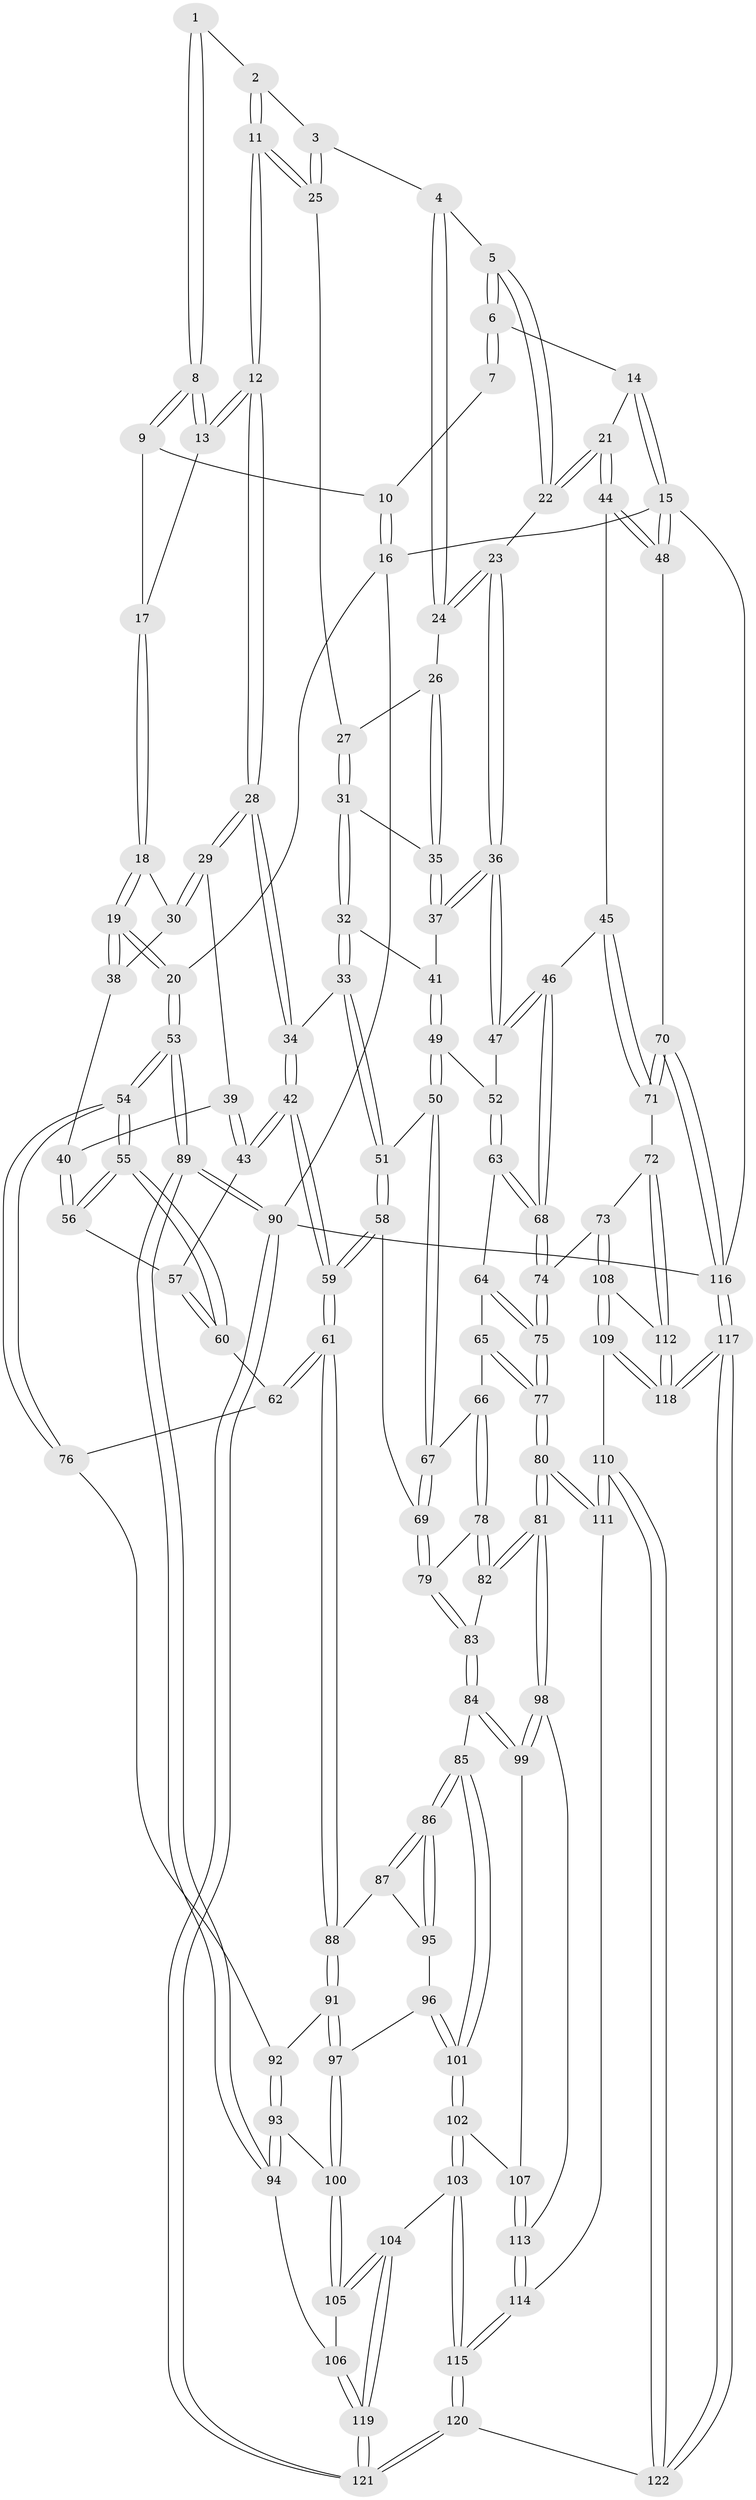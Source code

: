 // Generated by graph-tools (version 1.1) at 2025/51/03/09/25 03:51:11]
// undirected, 122 vertices, 302 edges
graph export_dot {
graph [start="1"]
  node [color=gray90,style=filled];
  1 [pos="+0.42590681571324074+0"];
  2 [pos="+0.42622297521624236+0"];
  3 [pos="+0.5100956647501587+0.0742370387285535"];
  4 [pos="+0.6919348313715933+0"];
  5 [pos="+0.7540894229346667+0"];
  6 [pos="+0.7560992124960078+0"];
  7 [pos="+0.38968297992091827+0"];
  8 [pos="+0.37268059799857695+0.11273697399190258"];
  9 [pos="+0.22200928737287798+0"];
  10 [pos="+0.22192153212658133+0"];
  11 [pos="+0.44174144803325505+0.14067258573405503"];
  12 [pos="+0.39745977214126255+0.1613859986625517"];
  13 [pos="+0.3733675977359888+0.12148322347625118"];
  14 [pos="+0.9262492232854247+0"];
  15 [pos="+1+0"];
  16 [pos="+0+0"];
  17 [pos="+0.1997430812589037+0.04886369366452524"];
  18 [pos="+0.18380909875942036+0.08941139955729258"];
  19 [pos="+0+0"];
  20 [pos="+0+0"];
  21 [pos="+0.9432290414390649+0.20293057315141622"];
  22 [pos="+0.8620930214216658+0.18268528773178283"];
  23 [pos="+0.7954873364562699+0.2149454404280744"];
  24 [pos="+0.6705446172794923+0.04999532260245854"];
  25 [pos="+0.4973082568979392+0.1277108856602408"];
  26 [pos="+0.6215288806117205+0.13941262686113629"];
  27 [pos="+0.5043904596517225+0.1317606224013297"];
  28 [pos="+0.35801129657158876+0.2488489346906222"];
  29 [pos="+0.2272858737109283+0.20044076874925867"];
  30 [pos="+0.17538348234900797+0.12661468276702575"];
  31 [pos="+0.5335552475471158+0.22165846317617716"];
  32 [pos="+0.537749130755169+0.28758248869987196"];
  33 [pos="+0.36882517460148234+0.27363487152388255"];
  34 [pos="+0.3649295488407942+0.27101480067099093"];
  35 [pos="+0.6314145542111081+0.16919194638372906"];
  36 [pos="+0.7476134950547053+0.2610016504356015"];
  37 [pos="+0.6517784896917288+0.20983662193265204"];
  38 [pos="+0.08454147267423409+0.16431497371145204"];
  39 [pos="+0.19207210360868873+0.25390511464653"];
  40 [pos="+0.05454649756820684+0.29895661225798675"];
  41 [pos="+0.5428199719573322+0.2909763893438555"];
  42 [pos="+0.2864854164011417+0.3658391361934233"];
  43 [pos="+0.1940691703560503+0.358202901474541"];
  44 [pos="+1+0.25899994260317194"];
  45 [pos="+0.8800132184229001+0.41601838961291265"];
  46 [pos="+0.8761069827208895+0.41756436206071496"];
  47 [pos="+0.7393052769468716+0.3270541746106839"];
  48 [pos="+1+0.2545870832355206"];
  49 [pos="+0.5670294591129001+0.3447276838165497"];
  50 [pos="+0.4999910328149921+0.43277477340883164"];
  51 [pos="+0.419708523577063+0.37485796745197875"];
  52 [pos="+0.6828342388683282+0.3789570823254995"];
  53 [pos="+0+0.44498412437152807"];
  54 [pos="+0+0.4432075844211075"];
  55 [pos="+0+0.3778775903197577"];
  56 [pos="+0.05262239047466726+0.30209677650742967"];
  57 [pos="+0.19004073991775286+0.36026981399948776"];
  58 [pos="+0.3400959388130728+0.50637619783813"];
  59 [pos="+0.2988005047144866+0.5022460984989051"];
  60 [pos="+0.16683576193349328+0.4100308075907107"];
  61 [pos="+0.2557867858786642+0.5313252969094452"];
  62 [pos="+0.17109940566899798+0.47925545173079215"];
  63 [pos="+0.6806602670905609+0.40971306480920194"];
  64 [pos="+0.6408672490147479+0.4617661036297344"];
  65 [pos="+0.5756545166169684+0.4960264590680548"];
  66 [pos="+0.5263710442328405+0.4907650860842831"];
  67 [pos="+0.5015972443784211+0.45438526844344285"];
  68 [pos="+0.8113505572305109+0.5808422581794777"];
  69 [pos="+0.35348862483964727+0.5122509972747658"];
  70 [pos="+1+0.6453232580882204"];
  71 [pos="+1+0.6427110882129847"];
  72 [pos="+1+0.6532943385663194"];
  73 [pos="+0.8927692516350686+0.6342629381875003"];
  74 [pos="+0.8113763464494944+0.5871488414510112"];
  75 [pos="+0.708629205369324+0.6391339019964908"];
  76 [pos="+0.031864044098905565+0.5092250557081621"];
  77 [pos="+0.6725896549629611+0.6679574040895373"];
  78 [pos="+0.5110170534732409+0.536523019307844"];
  79 [pos="+0.4000062973326542+0.570185852899428"];
  80 [pos="+0.6077378809981572+0.7561884214152536"];
  81 [pos="+0.5924400820280199+0.7489849221180338"];
  82 [pos="+0.523550019219949+0.6025346989320287"];
  83 [pos="+0.40451196274344164+0.5950408392928948"];
  84 [pos="+0.39972552958753266+0.6666370222068027"];
  85 [pos="+0.39751306290837307+0.6672398061269523"];
  86 [pos="+0.39305443987769234+0.6649656764169095"];
  87 [pos="+0.3203097321044846+0.612794696087049"];
  88 [pos="+0.252478514553004+0.5427764970215552"];
  89 [pos="+0+0.7745013545692756"];
  90 [pos="+0+1"];
  91 [pos="+0.22494357649506513+0.596371187818798"];
  92 [pos="+0.06731282571317392+0.5487575322022652"];
  93 [pos="+0.11700718922871264+0.658625656016874"];
  94 [pos="+0+0.7613248778790832"];
  95 [pos="+0.3152873733780642+0.6472462300128609"];
  96 [pos="+0.23625532495658752+0.6581339609171138"];
  97 [pos="+0.2148364828048635+0.6380641442796711"];
  98 [pos="+0.5838919689312148+0.7479660619346211"];
  99 [pos="+0.5040513105583284+0.7306345971559697"];
  100 [pos="+0.1759976297956518+0.6620645645441884"];
  101 [pos="+0.300365168953184+0.739636695218197"];
  102 [pos="+0.2987525607589791+0.7620359952675583"];
  103 [pos="+0.23624112505029382+0.8365526708081862"];
  104 [pos="+0.21811776629004145+0.8364996840875358"];
  105 [pos="+0.16520002898266972+0.7839477911238991"];
  106 [pos="+0.003759072732129788+0.7787330186310956"];
  107 [pos="+0.3726673559227395+0.7981575719795212"];
  108 [pos="+0.8355157114306836+0.7809052593918779"];
  109 [pos="+0.6624847890347332+0.8317077347281848"];
  110 [pos="+0.6335356016019987+0.8250863068168816"];
  111 [pos="+0.6167506716520648+0.7847787913759253"];
  112 [pos="+0.8994219946124085+0.8351745848748564"];
  113 [pos="+0.38490536779149603+0.8586872245357235"];
  114 [pos="+0.37986553798024597+0.8948228262868099"];
  115 [pos="+0.3491636401368887+0.9716108545473147"];
  116 [pos="+1+1"];
  117 [pos="+1+1"];
  118 [pos="+0.9329618862796943+0.9963890414029406"];
  119 [pos="+0.14623241386150995+0.9091559567524171"];
  120 [pos="+0.39298587364764004+1"];
  121 [pos="+0+1"];
  122 [pos="+0.5236053247850724+1"];
  1 -- 2;
  1 -- 8;
  1 -- 8;
  2 -- 3;
  2 -- 11;
  2 -- 11;
  3 -- 4;
  3 -- 25;
  3 -- 25;
  4 -- 5;
  4 -- 24;
  4 -- 24;
  5 -- 6;
  5 -- 6;
  5 -- 22;
  5 -- 22;
  6 -- 7;
  6 -- 7;
  6 -- 14;
  7 -- 10;
  8 -- 9;
  8 -- 9;
  8 -- 13;
  8 -- 13;
  9 -- 10;
  9 -- 17;
  10 -- 16;
  10 -- 16;
  11 -- 12;
  11 -- 12;
  11 -- 25;
  11 -- 25;
  12 -- 13;
  12 -- 13;
  12 -- 28;
  12 -- 28;
  13 -- 17;
  14 -- 15;
  14 -- 15;
  14 -- 21;
  15 -- 16;
  15 -- 48;
  15 -- 48;
  15 -- 116;
  16 -- 20;
  16 -- 90;
  17 -- 18;
  17 -- 18;
  18 -- 19;
  18 -- 19;
  18 -- 30;
  19 -- 20;
  19 -- 20;
  19 -- 38;
  19 -- 38;
  20 -- 53;
  20 -- 53;
  21 -- 22;
  21 -- 22;
  21 -- 44;
  21 -- 44;
  22 -- 23;
  23 -- 24;
  23 -- 24;
  23 -- 36;
  23 -- 36;
  24 -- 26;
  25 -- 27;
  26 -- 27;
  26 -- 35;
  26 -- 35;
  27 -- 31;
  27 -- 31;
  28 -- 29;
  28 -- 29;
  28 -- 34;
  28 -- 34;
  29 -- 30;
  29 -- 30;
  29 -- 39;
  30 -- 38;
  31 -- 32;
  31 -- 32;
  31 -- 35;
  32 -- 33;
  32 -- 33;
  32 -- 41;
  33 -- 34;
  33 -- 51;
  33 -- 51;
  34 -- 42;
  34 -- 42;
  35 -- 37;
  35 -- 37;
  36 -- 37;
  36 -- 37;
  36 -- 47;
  36 -- 47;
  37 -- 41;
  38 -- 40;
  39 -- 40;
  39 -- 43;
  39 -- 43;
  40 -- 56;
  40 -- 56;
  41 -- 49;
  41 -- 49;
  42 -- 43;
  42 -- 43;
  42 -- 59;
  42 -- 59;
  43 -- 57;
  44 -- 45;
  44 -- 48;
  44 -- 48;
  45 -- 46;
  45 -- 71;
  45 -- 71;
  46 -- 47;
  46 -- 47;
  46 -- 68;
  46 -- 68;
  47 -- 52;
  48 -- 70;
  49 -- 50;
  49 -- 50;
  49 -- 52;
  50 -- 51;
  50 -- 67;
  50 -- 67;
  51 -- 58;
  51 -- 58;
  52 -- 63;
  52 -- 63;
  53 -- 54;
  53 -- 54;
  53 -- 89;
  53 -- 89;
  54 -- 55;
  54 -- 55;
  54 -- 76;
  54 -- 76;
  55 -- 56;
  55 -- 56;
  55 -- 60;
  55 -- 60;
  56 -- 57;
  57 -- 60;
  57 -- 60;
  58 -- 59;
  58 -- 59;
  58 -- 69;
  59 -- 61;
  59 -- 61;
  60 -- 62;
  61 -- 62;
  61 -- 62;
  61 -- 88;
  61 -- 88;
  62 -- 76;
  63 -- 64;
  63 -- 68;
  63 -- 68;
  64 -- 65;
  64 -- 75;
  64 -- 75;
  65 -- 66;
  65 -- 77;
  65 -- 77;
  66 -- 67;
  66 -- 78;
  66 -- 78;
  67 -- 69;
  67 -- 69;
  68 -- 74;
  68 -- 74;
  69 -- 79;
  69 -- 79;
  70 -- 71;
  70 -- 71;
  70 -- 116;
  70 -- 116;
  71 -- 72;
  72 -- 73;
  72 -- 112;
  72 -- 112;
  73 -- 74;
  73 -- 108;
  73 -- 108;
  74 -- 75;
  74 -- 75;
  75 -- 77;
  75 -- 77;
  76 -- 92;
  77 -- 80;
  77 -- 80;
  78 -- 79;
  78 -- 82;
  78 -- 82;
  79 -- 83;
  79 -- 83;
  80 -- 81;
  80 -- 81;
  80 -- 111;
  80 -- 111;
  81 -- 82;
  81 -- 82;
  81 -- 98;
  81 -- 98;
  82 -- 83;
  83 -- 84;
  83 -- 84;
  84 -- 85;
  84 -- 99;
  84 -- 99;
  85 -- 86;
  85 -- 86;
  85 -- 101;
  85 -- 101;
  86 -- 87;
  86 -- 87;
  86 -- 95;
  86 -- 95;
  87 -- 88;
  87 -- 95;
  88 -- 91;
  88 -- 91;
  89 -- 90;
  89 -- 90;
  89 -- 94;
  89 -- 94;
  90 -- 121;
  90 -- 121;
  90 -- 116;
  91 -- 92;
  91 -- 97;
  91 -- 97;
  92 -- 93;
  92 -- 93;
  93 -- 94;
  93 -- 94;
  93 -- 100;
  94 -- 106;
  95 -- 96;
  96 -- 97;
  96 -- 101;
  96 -- 101;
  97 -- 100;
  97 -- 100;
  98 -- 99;
  98 -- 99;
  98 -- 113;
  99 -- 107;
  100 -- 105;
  100 -- 105;
  101 -- 102;
  101 -- 102;
  102 -- 103;
  102 -- 103;
  102 -- 107;
  103 -- 104;
  103 -- 115;
  103 -- 115;
  104 -- 105;
  104 -- 105;
  104 -- 119;
  104 -- 119;
  105 -- 106;
  106 -- 119;
  106 -- 119;
  107 -- 113;
  107 -- 113;
  108 -- 109;
  108 -- 109;
  108 -- 112;
  109 -- 110;
  109 -- 118;
  109 -- 118;
  110 -- 111;
  110 -- 111;
  110 -- 122;
  110 -- 122;
  111 -- 114;
  112 -- 118;
  112 -- 118;
  113 -- 114;
  113 -- 114;
  114 -- 115;
  114 -- 115;
  115 -- 120;
  115 -- 120;
  116 -- 117;
  116 -- 117;
  117 -- 118;
  117 -- 118;
  117 -- 122;
  117 -- 122;
  119 -- 121;
  119 -- 121;
  120 -- 121;
  120 -- 121;
  120 -- 122;
}
